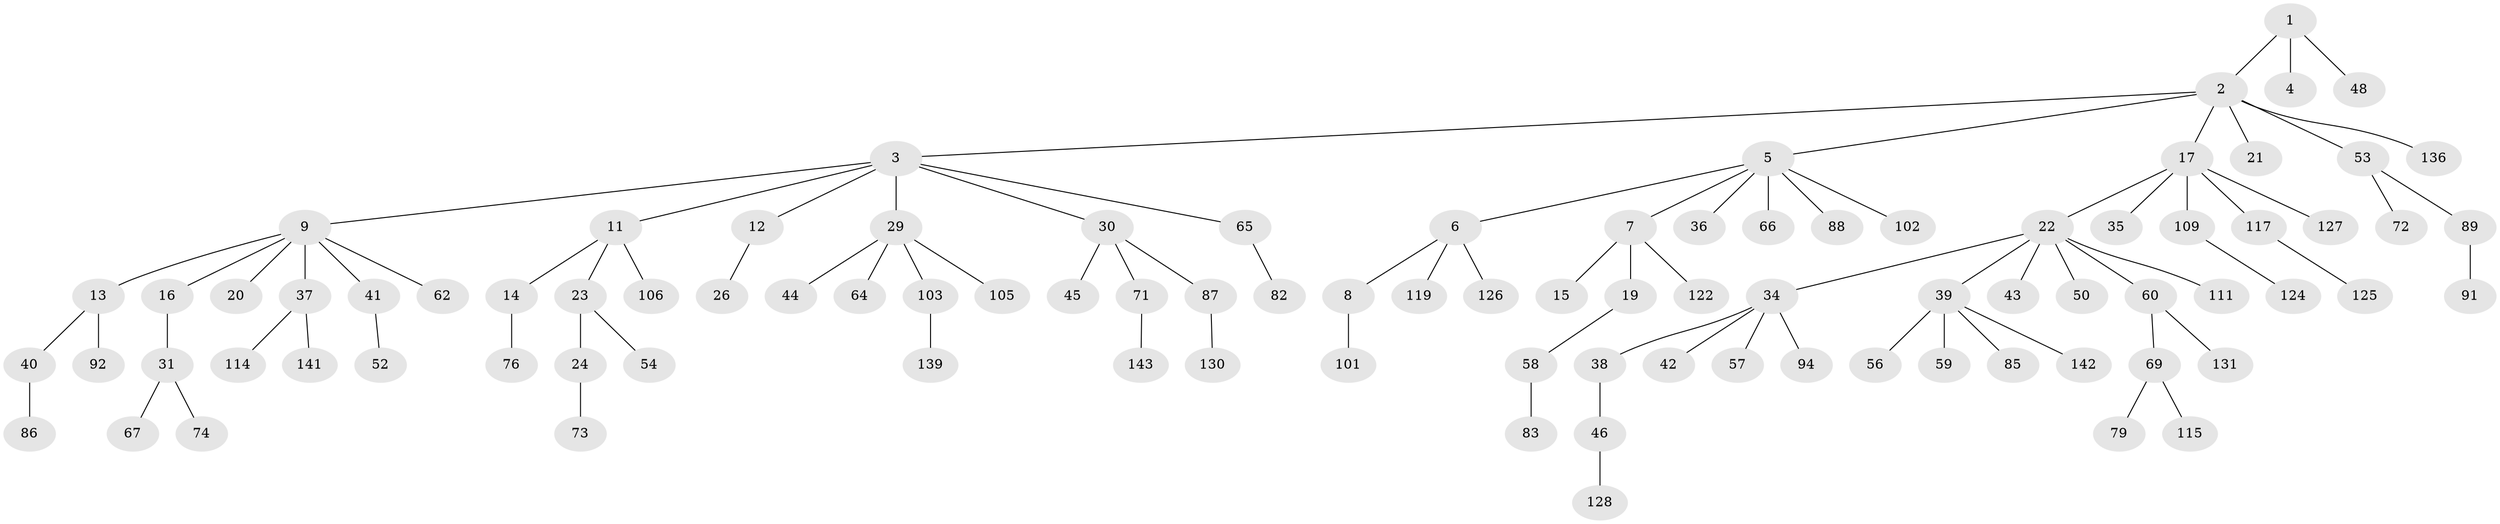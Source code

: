 // original degree distribution, {4: 0.09090909090909091, 7: 0.013986013986013986, 8: 0.006993006993006993, 2: 0.23776223776223776, 3: 0.11188811188811189, 5: 0.02097902097902098, 1: 0.5104895104895105, 6: 0.006993006993006993}
// Generated by graph-tools (version 1.1) at 2025/11/02/27/25 16:11:27]
// undirected, 95 vertices, 94 edges
graph export_dot {
graph [start="1"]
  node [color=gray90,style=filled];
  1 [super="+68"];
  2 [super="+99"];
  3 [super="+134"];
  4 [super="+80"];
  5 [super="+33"];
  6 [super="+96"];
  7 [super="+51"];
  8 [super="+120"];
  9 [super="+10"];
  11 [super="+47"];
  12;
  13 [super="+25"];
  14 [super="+61"];
  15 [super="+18"];
  16;
  17 [super="+28"];
  19 [super="+77"];
  20;
  21;
  22 [super="+27"];
  23 [super="+132"];
  24;
  26 [super="+90"];
  29 [super="+32"];
  30 [super="+55"];
  31 [super="+63"];
  34 [super="+49"];
  35;
  36;
  37 [super="+104"];
  38 [super="+137"];
  39 [super="+93"];
  40 [super="+70"];
  41;
  42 [super="+116"];
  43;
  44;
  45;
  46 [super="+75"];
  48;
  50;
  52 [super="+129"];
  53 [super="+95"];
  54;
  56;
  57 [super="+81"];
  58 [super="+121"];
  59;
  60;
  62 [super="+108"];
  64;
  65;
  66;
  67;
  69 [super="+112"];
  71 [super="+84"];
  72 [super="+78"];
  73 [super="+110"];
  74;
  76 [super="+100"];
  79 [super="+107"];
  82 [super="+98"];
  83 [super="+123"];
  85 [super="+133"];
  86;
  87 [super="+113"];
  88 [super="+97"];
  89;
  91;
  92;
  94;
  101 [super="+135"];
  102;
  103 [super="+138"];
  105 [super="+118"];
  106;
  109 [super="+140"];
  111;
  114;
  115;
  117;
  119;
  122;
  124;
  125;
  126;
  127;
  128;
  130;
  131;
  136;
  139;
  141;
  142;
  143;
  1 -- 2;
  1 -- 4;
  1 -- 48;
  2 -- 3;
  2 -- 5;
  2 -- 17;
  2 -- 21;
  2 -- 53;
  2 -- 136;
  3 -- 9;
  3 -- 11;
  3 -- 12;
  3 -- 29;
  3 -- 30;
  3 -- 65;
  5 -- 6;
  5 -- 7;
  5 -- 66;
  5 -- 88;
  5 -- 102;
  5 -- 36;
  6 -- 8;
  6 -- 126;
  6 -- 119;
  7 -- 15;
  7 -- 19;
  7 -- 122;
  8 -- 101;
  9 -- 13;
  9 -- 62;
  9 -- 16;
  9 -- 20;
  9 -- 37;
  9 -- 41;
  11 -- 14;
  11 -- 23;
  11 -- 106;
  12 -- 26;
  13 -- 40;
  13 -- 92;
  14 -- 76;
  16 -- 31;
  17 -- 22;
  17 -- 127;
  17 -- 109;
  17 -- 35;
  17 -- 117;
  19 -- 58;
  22 -- 34;
  22 -- 60;
  22 -- 111;
  22 -- 50;
  22 -- 43;
  22 -- 39;
  23 -- 24;
  23 -- 54;
  24 -- 73;
  29 -- 64;
  29 -- 105;
  29 -- 44;
  29 -- 103;
  30 -- 45;
  30 -- 71;
  30 -- 87;
  31 -- 67;
  31 -- 74;
  34 -- 38;
  34 -- 42;
  34 -- 57;
  34 -- 94;
  37 -- 114;
  37 -- 141;
  38 -- 46;
  39 -- 56;
  39 -- 59;
  39 -- 85;
  39 -- 142;
  40 -- 86;
  41 -- 52;
  46 -- 128;
  53 -- 72;
  53 -- 89;
  58 -- 83;
  60 -- 69;
  60 -- 131;
  65 -- 82;
  69 -- 79;
  69 -- 115;
  71 -- 143;
  87 -- 130;
  89 -- 91;
  103 -- 139;
  109 -- 124;
  117 -- 125;
}
